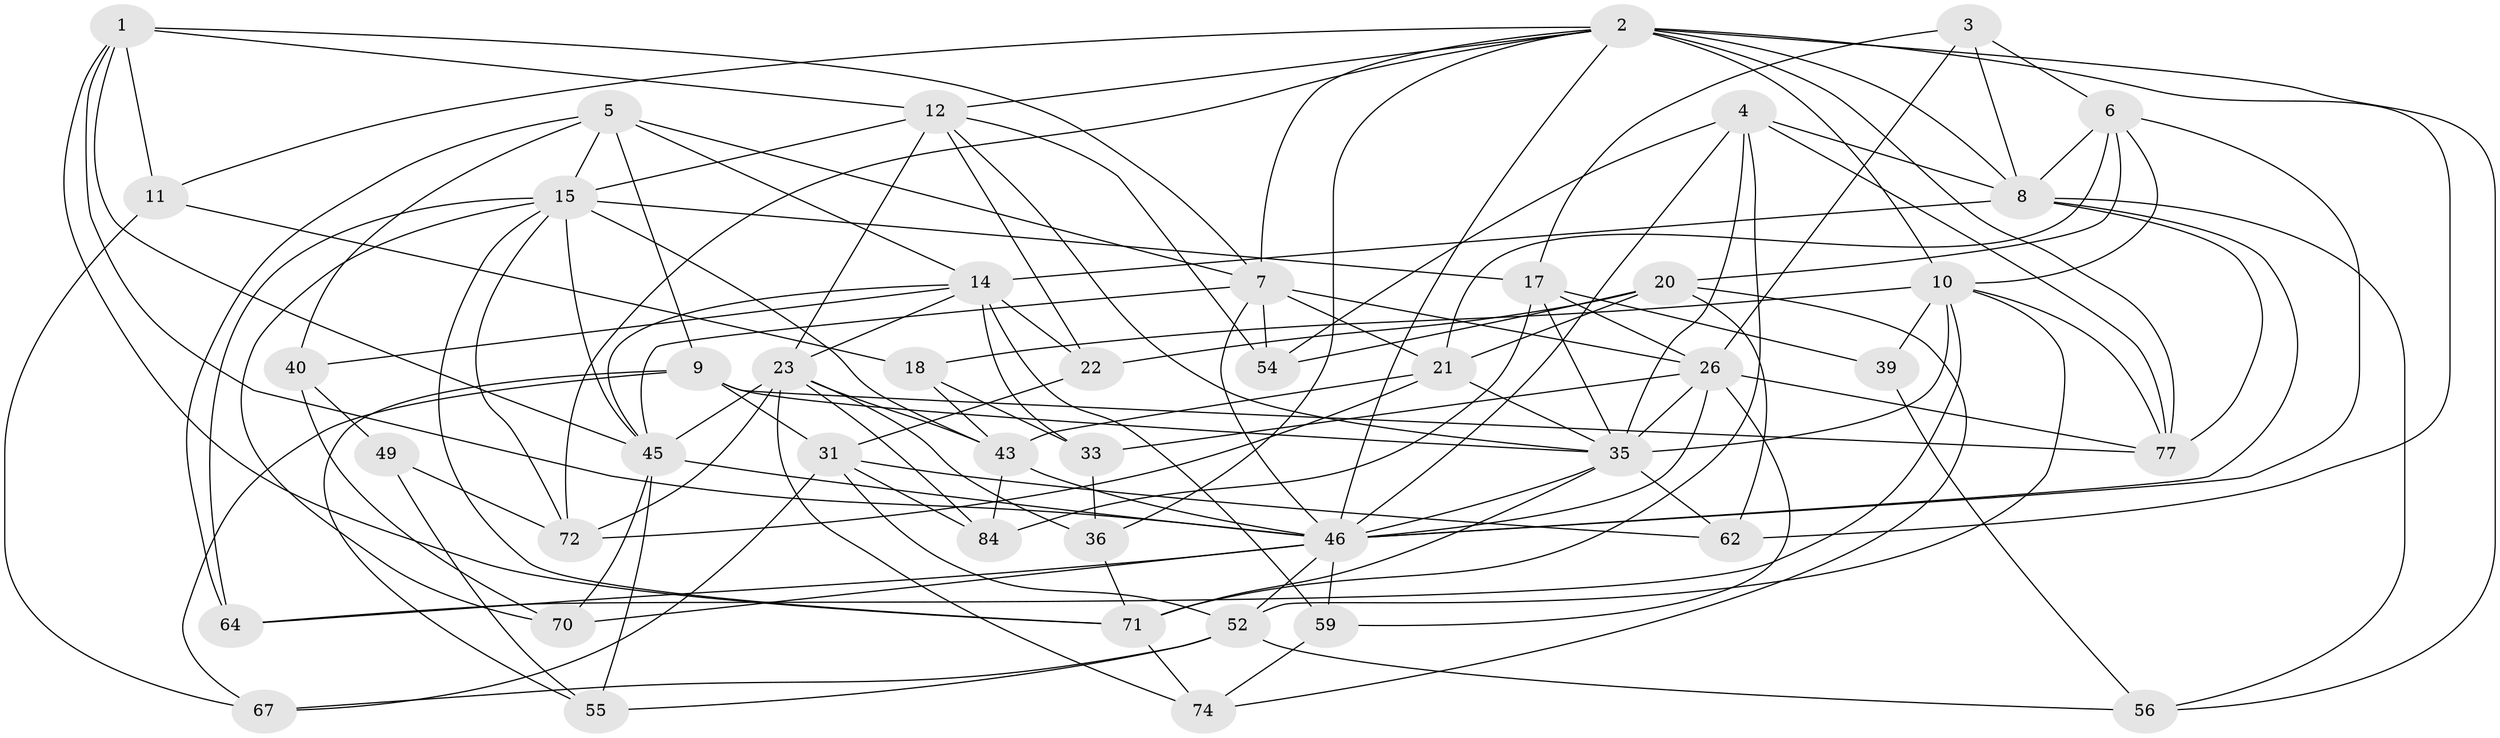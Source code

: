 // original degree distribution, {4: 1.0}
// Generated by graph-tools (version 1.1) at 2025/16/03/09/25 04:16:29]
// undirected, 45 vertices, 132 edges
graph export_dot {
graph [start="1"]
  node [color=gray90,style=filled];
  1 [super="+41"];
  2 [super="+51+19+24"];
  3;
  4 [super="+13"];
  5 [super="+32"];
  6 [super="+88"];
  7 [super="+16"];
  8 [super="+47+53"];
  9 [super="+57"];
  10 [super="+50+25"];
  11;
  12 [super="+76+29"];
  14 [super="+75+65"];
  15 [super="+68+27"];
  17 [super="+58"];
  18;
  20 [super="+37"];
  21 [super="+28"];
  22;
  23 [super="+34"];
  26 [super="+30+86"];
  31 [super="+82"];
  33;
  35 [super="+80+48"];
  36;
  39;
  40;
  43 [super="+69"];
  45 [super="+60"];
  46 [super="+63+90+78"];
  49;
  52 [super="+87"];
  54;
  55;
  56;
  59;
  62;
  64;
  67;
  70;
  71 [super="+85"];
  72 [super="+73"];
  74;
  77 [super="+83"];
  84;
  1 -- 45;
  1 -- 12;
  1 -- 46;
  1 -- 11;
  1 -- 71;
  1 -- 7;
  2 -- 12;
  2 -- 56;
  2 -- 72;
  2 -- 8;
  2 -- 36;
  2 -- 62;
  2 -- 7;
  2 -- 10 [weight=2];
  2 -- 11;
  2 -- 46;
  2 -- 77;
  3 -- 8;
  3 -- 17;
  3 -- 6;
  3 -- 26;
  4 -- 54;
  4 -- 8;
  4 -- 35;
  4 -- 71;
  4 -- 46;
  4 -- 77;
  5 -- 7;
  5 -- 64;
  5 -- 40;
  5 -- 14;
  5 -- 9;
  5 -- 15;
  6 -- 8;
  6 -- 46;
  6 -- 10;
  6 -- 21;
  6 -- 20;
  7 -- 21;
  7 -- 46;
  7 -- 54;
  7 -- 26;
  7 -- 45;
  8 -- 77;
  8 -- 56;
  8 -- 14;
  8 -- 46;
  9 -- 77;
  9 -- 67;
  9 -- 31;
  9 -- 55;
  9 -- 35;
  10 -- 18;
  10 -- 35;
  10 -- 39 [weight=2];
  10 -- 64;
  10 -- 52;
  10 -- 77;
  11 -- 67;
  11 -- 18;
  12 -- 23;
  12 -- 15 [weight=2];
  12 -- 35;
  12 -- 54;
  12 -- 22;
  14 -- 40;
  14 -- 22;
  14 -- 59;
  14 -- 23;
  14 -- 33;
  14 -- 45;
  15 -- 17;
  15 -- 64;
  15 -- 70;
  15 -- 71;
  15 -- 45;
  15 -- 72;
  15 -- 43;
  17 -- 39;
  17 -- 26;
  17 -- 84;
  17 -- 35;
  18 -- 33;
  18 -- 43;
  20 -- 62;
  20 -- 21;
  20 -- 22;
  20 -- 54;
  20 -- 74;
  21 -- 72;
  21 -- 43;
  21 -- 35;
  22 -- 31;
  23 -- 36;
  23 -- 84;
  23 -- 72;
  23 -- 74;
  23 -- 43;
  23 -- 45;
  26 -- 59;
  26 -- 33;
  26 -- 35;
  26 -- 46;
  26 -- 77;
  31 -- 67;
  31 -- 84;
  31 -- 62;
  31 -- 52;
  33 -- 36;
  35 -- 71;
  35 -- 46;
  35 -- 62;
  36 -- 71;
  39 -- 56;
  40 -- 49;
  40 -- 70;
  43 -- 84;
  43 -- 46;
  45 -- 55;
  45 -- 70;
  45 -- 46;
  46 -- 64;
  46 -- 52;
  46 -- 59;
  46 -- 70;
  49 -- 55;
  49 -- 72 [weight=2];
  52 -- 56;
  52 -- 67;
  52 -- 55;
  59 -- 74;
  71 -- 74;
}

